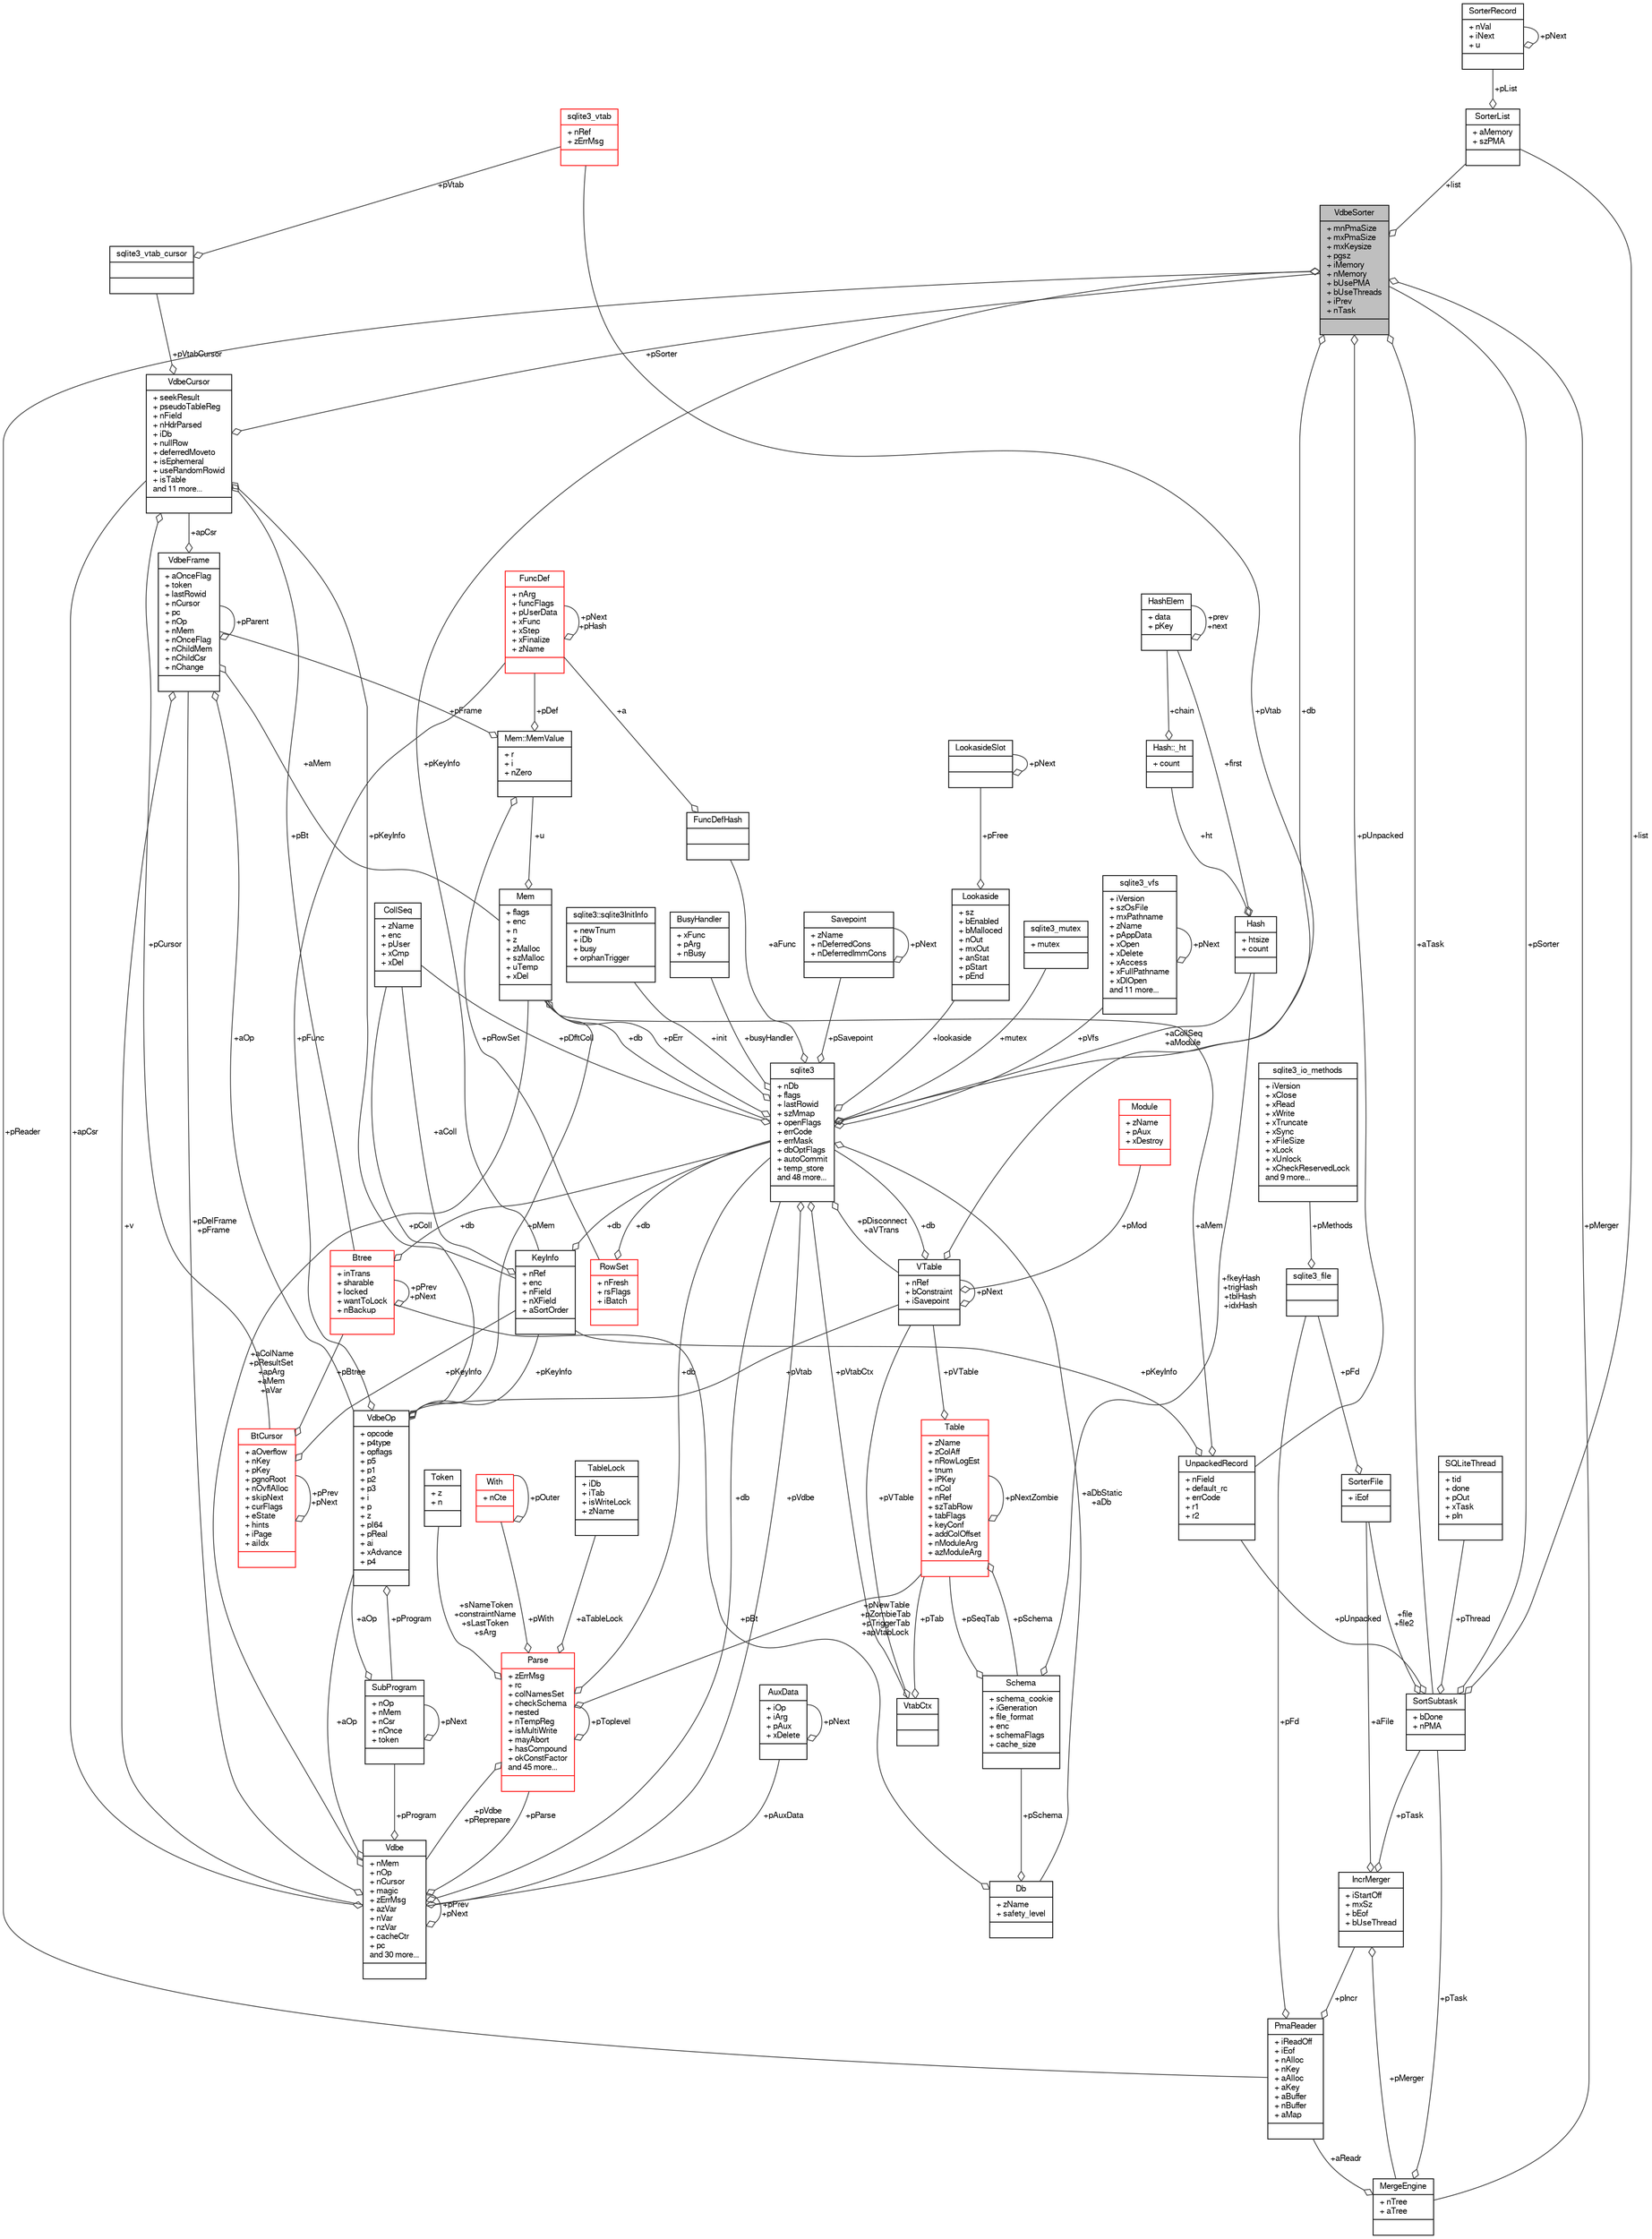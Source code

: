 digraph "VdbeSorter"
{
  edge [fontname="FreeSans",fontsize="10",labelfontname="FreeSans",labelfontsize="10"];
  node [fontname="FreeSans",fontsize="10",shape=record];
  Node1 [label="{VdbeSorter\n|+ mnPmaSize\l+ mxPmaSize\l+ mxKeysize\l+ pgsz\l+ iMemory\l+ nMemory\l+ bUsePMA\l+ bUseThreads\l+ iPrev\l+ nTask\l|}",height=0.2,width=0.4,color="black", fillcolor="grey75", style="filled", fontcolor="black"];
  Node2 -> Node1 [color="grey25",fontsize="10",style="solid",label=" +list" ,arrowhead="odiamond",fontname="FreeSans"];
  Node2 [label="{SorterList\n|+ aMemory\l+ szPMA\l|}",height=0.2,width=0.4,color="black", fillcolor="white", style="filled",URL="$structSorterList.html"];
  Node3 -> Node2 [color="grey25",fontsize="10",style="solid",label=" +pList" ,arrowhead="odiamond",fontname="FreeSans"];
  Node3 [label="{SorterRecord\n|+ nVal\l+ iNext\l+ u\l|}",height=0.2,width=0.4,color="black", fillcolor="white", style="filled",URL="$structSorterRecord.html"];
  Node3 -> Node3 [color="grey25",fontsize="10",style="solid",label=" +pNext" ,arrowhead="odiamond",fontname="FreeSans"];
  Node4 -> Node1 [color="grey25",fontsize="10",style="solid",label=" +db" ,arrowhead="odiamond",fontname="FreeSans"];
  Node4 [label="{sqlite3\n|+ nDb\l+ flags\l+ lastRowid\l+ szMmap\l+ openFlags\l+ errCode\l+ errMask\l+ dbOptFlags\l+ autoCommit\l+ temp_store\land 48 more...\l|}",height=0.2,width=0.4,color="black", fillcolor="white", style="filled",URL="$structsqlite3.html"];
  Node5 -> Node4 [color="grey25",fontsize="10",style="solid",label=" +pErr" ,arrowhead="odiamond",fontname="FreeSans"];
  Node5 [label="{Mem\n|+ flags\l+ enc\l+ n\l+ z\l+ zMalloc\l+ szMalloc\l+ uTemp\l+ xDel\l|}",height=0.2,width=0.4,color="black", fillcolor="white", style="filled",URL="$structMem.html"];
  Node6 -> Node5 [color="grey25",fontsize="10",style="solid",label=" +u" ,arrowhead="odiamond",fontname="FreeSans"];
  Node6 [label="{Mem::MemValue\n|+ r\l+ i\l+ nZero\l|}",height=0.2,width=0.4,color="black", fillcolor="white", style="filled",URL="$unionMem_1_1MemValue.html"];
  Node7 -> Node6 [color="grey25",fontsize="10",style="solid",label=" +pFrame" ,arrowhead="odiamond",fontname="FreeSans"];
  Node7 [label="{VdbeFrame\n|+ aOnceFlag\l+ token\l+ lastRowid\l+ nCursor\l+ pc\l+ nOp\l+ nMem\l+ nOnceFlag\l+ nChildMem\l+ nChildCsr\l+ nChange\l|}",height=0.2,width=0.4,color="black", fillcolor="white", style="filled",URL="$structVdbeFrame.html"];
  Node5 -> Node7 [color="grey25",fontsize="10",style="solid",label=" +aMem" ,arrowhead="odiamond",fontname="FreeSans"];
  Node8 -> Node7 [color="grey25",fontsize="10",style="solid",label=" +v" ,arrowhead="odiamond",fontname="FreeSans"];
  Node8 [label="{Vdbe\n|+ nMem\l+ nOp\l+ nCursor\l+ magic\l+ zErrMsg\l+ azVar\l+ nVar\l+ nzVar\l+ cacheCtr\l+ pc\land 30 more...\l|}",height=0.2,width=0.4,color="black", fillcolor="white", style="filled",URL="$structVdbe.html"];
  Node8 -> Node8 [color="grey25",fontsize="10",style="solid",label=" +pPrev\n+pNext" ,arrowhead="odiamond",fontname="FreeSans"];
  Node5 -> Node8 [color="grey25",fontsize="10",style="solid",label=" +aColName\n+pResultSet\n+apArg\n+aMem\n+aVar" ,arrowhead="odiamond",fontname="FreeSans"];
  Node4 -> Node8 [color="grey25",fontsize="10",style="solid",label=" +db" ,arrowhead="odiamond",fontname="FreeSans"];
  Node7 -> Node8 [color="grey25",fontsize="10",style="solid",label=" +pDelFrame\n+pFrame" ,arrowhead="odiamond",fontname="FreeSans"];
  Node9 -> Node8 [color="grey25",fontsize="10",style="solid",label=" +pAuxData" ,arrowhead="odiamond",fontname="FreeSans"];
  Node9 [label="{AuxData\n|+ iOp\l+ iArg\l+ pAux\l+ xDelete\l|}",height=0.2,width=0.4,color="black", fillcolor="white", style="filled",URL="$structAuxData.html"];
  Node9 -> Node9 [color="grey25",fontsize="10",style="solid",label=" +pNext" ,arrowhead="odiamond",fontname="FreeSans"];
  Node10 -> Node8 [color="grey25",fontsize="10",style="solid",label=" +pProgram" ,arrowhead="odiamond",fontname="FreeSans"];
  Node10 [label="{SubProgram\n|+ nOp\l+ nMem\l+ nCsr\l+ nOnce\l+ token\l|}",height=0.2,width=0.4,color="black", fillcolor="white", style="filled",URL="$structSubProgram.html"];
  Node10 -> Node10 [color="grey25",fontsize="10",style="solid",label=" +pNext" ,arrowhead="odiamond",fontname="FreeSans"];
  Node11 -> Node10 [color="grey25",fontsize="10",style="solid",label=" +aOp" ,arrowhead="odiamond",fontname="FreeSans"];
  Node11 [label="{VdbeOp\n|+ opcode\l+ p4type\l+ opflags\l+ p5\l+ p1\l+ p2\l+ p3\l+ i\l+ p\l+ z\l+ pI64\l+ pReal\l+ ai\l+ xAdvance\l+ p4\l|}",height=0.2,width=0.4,color="black", fillcolor="white", style="filled",URL="$structVdbeOp.html"];
  Node5 -> Node11 [color="grey25",fontsize="10",style="solid",label=" +pMem" ,arrowhead="odiamond",fontname="FreeSans"];
  Node12 -> Node11 [color="grey25",fontsize="10",style="solid",label=" +pColl" ,arrowhead="odiamond",fontname="FreeSans"];
  Node12 [label="{CollSeq\n|+ zName\l+ enc\l+ pUser\l+ xCmp\l+ xDel\l|}",height=0.2,width=0.4,color="black", fillcolor="white", style="filled",URL="$structCollSeq.html"];
  Node13 -> Node11 [color="grey25",fontsize="10",style="solid",label=" +pVtab" ,arrowhead="odiamond",fontname="FreeSans"];
  Node13 [label="{VTable\n|+ nRef\l+ bConstraint\l+ iSavepoint\l|}",height=0.2,width=0.4,color="black", fillcolor="white", style="filled",URL="$structVTable.html"];
  Node4 -> Node13 [color="grey25",fontsize="10",style="solid",label=" +db" ,arrowhead="odiamond",fontname="FreeSans"];
  Node13 -> Node13 [color="grey25",fontsize="10",style="solid",label=" +pNext" ,arrowhead="odiamond",fontname="FreeSans"];
  Node14 -> Node13 [color="grey25",fontsize="10",style="solid",label=" +pMod" ,arrowhead="odiamond",fontname="FreeSans"];
  Node14 [label="{Module\n|+ zName\l+ pAux\l+ xDestroy\l|}",height=0.2,width=0.4,color="red", fillcolor="white", style="filled",URL="$structModule.html"];
  Node16 -> Node13 [color="grey25",fontsize="10",style="solid",label=" +pVtab" ,arrowhead="odiamond",fontname="FreeSans"];
  Node16 [label="{sqlite3_vtab\n|+ nRef\l+ zErrMsg\l|}",height=0.2,width=0.4,color="red", fillcolor="white", style="filled",URL="$structsqlite3__vtab.html"];
  Node10 -> Node11 [color="grey25",fontsize="10",style="solid",label=" +pProgram" ,arrowhead="odiamond",fontname="FreeSans"];
  Node17 -> Node11 [color="grey25",fontsize="10",style="solid",label=" +pKeyInfo" ,arrowhead="odiamond",fontname="FreeSans"];
  Node17 [label="{KeyInfo\n|+ nRef\l+ enc\l+ nField\l+ nXField\l+ aSortOrder\l|}",height=0.2,width=0.4,color="black", fillcolor="white", style="filled",URL="$structKeyInfo.html"];
  Node4 -> Node17 [color="grey25",fontsize="10",style="solid",label=" +db" ,arrowhead="odiamond",fontname="FreeSans"];
  Node12 -> Node17 [color="grey25",fontsize="10",style="solid",label=" +aColl" ,arrowhead="odiamond",fontname="FreeSans"];
  Node18 -> Node11 [color="grey25",fontsize="10",style="solid",label=" +pFunc" ,arrowhead="odiamond",fontname="FreeSans"];
  Node18 [label="{FuncDef\n|+ nArg\l+ funcFlags\l+ pUserData\l+ xFunc\l+ xStep\l+ xFinalize\l+ zName\l|}",height=0.2,width=0.4,color="red", fillcolor="white", style="filled",URL="$structFuncDef.html"];
  Node18 -> Node18 [color="grey25",fontsize="10",style="solid",label=" +pNext\n+pHash" ,arrowhead="odiamond",fontname="FreeSans"];
  Node20 -> Node8 [color="grey25",fontsize="10",style="solid",label=" +apCsr" ,arrowhead="odiamond",fontname="FreeSans"];
  Node20 [label="{VdbeCursor\n|+ seekResult\l+ pseudoTableReg\l+ nField\l+ nHdrParsed\l+ iDb\l+ nullRow\l+ deferredMoveto\l+ isEphemeral\l+ useRandomRowid\l+ isTable\land 11 more...\l|}",height=0.2,width=0.4,color="black", fillcolor="white", style="filled",URL="$structVdbeCursor.html"];
  Node21 -> Node20 [color="grey25",fontsize="10",style="solid",label=" +pCursor" ,arrowhead="odiamond",fontname="FreeSans"];
  Node21 [label="{BtCursor\n|+ aOverflow\l+ nKey\l+ pKey\l+ pgnoRoot\l+ nOvflAlloc\l+ skipNext\l+ curFlags\l+ eState\l+ hints\l+ iPage\l+ aiIdx\l|}",height=0.2,width=0.4,color="red", fillcolor="white", style="filled",URL="$structBtCursor.html"];
  Node21 -> Node21 [color="grey25",fontsize="10",style="solid",label=" +pPrev\n+pNext" ,arrowhead="odiamond",fontname="FreeSans"];
  Node17 -> Node21 [color="grey25",fontsize="10",style="solid",label=" +pKeyInfo" ,arrowhead="odiamond",fontname="FreeSans"];
  Node27 -> Node21 [color="grey25",fontsize="10",style="solid",label=" +pBtree" ,arrowhead="odiamond",fontname="FreeSans"];
  Node27 [label="{Btree\n|+ inTrans\l+ sharable\l+ locked\l+ wantToLock\l+ nBackup\l|}",height=0.2,width=0.4,color="red", fillcolor="white", style="filled",URL="$structBtree.html"];
  Node4 -> Node27 [color="grey25",fontsize="10",style="solid",label=" +db" ,arrowhead="odiamond",fontname="FreeSans"];
  Node27 -> Node27 [color="grey25",fontsize="10",style="solid",label=" +pPrev\n+pNext" ,arrowhead="odiamond",fontname="FreeSans"];
  Node40 -> Node20 [color="grey25",fontsize="10",style="solid",label=" +pVtabCursor" ,arrowhead="odiamond",fontname="FreeSans"];
  Node40 [label="{sqlite3_vtab_cursor\n||}",height=0.2,width=0.4,color="black", fillcolor="white", style="filled",URL="$structsqlite3__vtab__cursor.html"];
  Node16 -> Node40 [color="grey25",fontsize="10",style="solid",label=" +pVtab" ,arrowhead="odiamond",fontname="FreeSans"];
  Node1 -> Node20 [color="grey25",fontsize="10",style="solid",label=" +pSorter" ,arrowhead="odiamond",fontname="FreeSans"];
  Node17 -> Node20 [color="grey25",fontsize="10",style="solid",label=" +pKeyInfo" ,arrowhead="odiamond",fontname="FreeSans"];
  Node27 -> Node20 [color="grey25",fontsize="10",style="solid",label=" +pBt" ,arrowhead="odiamond",fontname="FreeSans"];
  Node41 -> Node8 [color="grey25",fontsize="10",style="solid",label=" +pParse" ,arrowhead="odiamond",fontname="FreeSans"];
  Node41 [label="{Parse\n|+ zErrMsg\l+ rc\l+ colNamesSet\l+ checkSchema\l+ nested\l+ nTempReg\l+ isMultiWrite\l+ mayAbort\l+ hasCompound\l+ okConstFactor\land 45 more...\l|}",height=0.2,width=0.4,color="red", fillcolor="white", style="filled",URL="$structParse.html"];
  Node8 -> Node41 [color="grey25",fontsize="10",style="solid",label=" +pVdbe\n+pReprepare" ,arrowhead="odiamond",fontname="FreeSans"];
  Node4 -> Node41 [color="grey25",fontsize="10",style="solid",label=" +db" ,arrowhead="odiamond",fontname="FreeSans"];
  Node42 -> Node41 [color="grey25",fontsize="10",style="solid",label=" +aTableLock" ,arrowhead="odiamond",fontname="FreeSans"];
  Node42 [label="{TableLock\n|+ iDb\l+ iTab\l+ isWriteLock\l+ zName\l|}",height=0.2,width=0.4,color="black", fillcolor="white", style="filled",URL="$structTableLock.html"];
  Node43 -> Node41 [color="grey25",fontsize="10",style="solid",label=" +sNameToken\n+constraintName\n+sLastToken\n+sArg" ,arrowhead="odiamond",fontname="FreeSans"];
  Node43 [label="{Token\n|+ z\l+ n\l|}",height=0.2,width=0.4,color="black", fillcolor="white", style="filled",URL="$structToken.html"];
  Node44 -> Node41 [color="grey25",fontsize="10",style="solid",label=" +pWith" ,arrowhead="odiamond",fontname="FreeSans"];
  Node44 [label="{With\n|+ nCte\l|}",height=0.2,width=0.4,color="red", fillcolor="white", style="filled",URL="$structWith.html"];
  Node44 -> Node44 [color="grey25",fontsize="10",style="solid",label=" +pOuter" ,arrowhead="odiamond",fontname="FreeSans"];
  Node50 -> Node41 [color="grey25",fontsize="10",style="solid",label=" +pNewTable\n+pZombieTab\n+pTriggerTab\n+apVtabLock" ,arrowhead="odiamond",fontname="FreeSans"];
  Node50 [label="{Table\n|+ zName\l+ zColAff\l+ nRowLogEst\l+ tnum\l+ iPKey\l+ nCol\l+ nRef\l+ szTabRow\l+ tabFlags\l+ keyConf\l+ addColOffset\l+ nModuleArg\l+ azModuleArg\l|}",height=0.2,width=0.4,color="red", fillcolor="white", style="filled",URL="$structTable.html"];
  Node51 -> Node50 [color="grey25",fontsize="10",style="solid",label=" +pSchema" ,arrowhead="odiamond",fontname="FreeSans"];
  Node51 [label="{Schema\n|+ schema_cookie\l+ iGeneration\l+ file_format\l+ enc\l+ schemaFlags\l+ cache_size\l|}",height=0.2,width=0.4,color="black", fillcolor="white", style="filled",URL="$structSchema.html"];
  Node50 -> Node51 [color="grey25",fontsize="10",style="solid",label=" +pSeqTab" ,arrowhead="odiamond",fontname="FreeSans"];
  Node52 -> Node51 [color="grey25",fontsize="10",style="solid",label=" +fkeyHash\n+trigHash\n+tblHash\n+idxHash" ,arrowhead="odiamond",fontname="FreeSans"];
  Node52 [label="{Hash\n|+ htsize\l+ count\l|}",height=0.2,width=0.4,color="black", fillcolor="white", style="filled",URL="$structHash.html"];
  Node53 -> Node52 [color="grey25",fontsize="10",style="solid",label=" +ht" ,arrowhead="odiamond",fontname="FreeSans"];
  Node53 [label="{Hash::_ht\n|+ count\l|}",height=0.2,width=0.4,color="black", fillcolor="white", style="filled",URL="$structHash_1_1__ht.html"];
  Node54 -> Node53 [color="grey25",fontsize="10",style="solid",label=" +chain" ,arrowhead="odiamond",fontname="FreeSans"];
  Node54 [label="{HashElem\n|+ data\l+ pKey\l|}",height=0.2,width=0.4,color="black", fillcolor="white", style="filled",URL="$structHashElem.html"];
  Node54 -> Node54 [color="grey25",fontsize="10",style="solid",label=" +prev\n+next" ,arrowhead="odiamond",fontname="FreeSans"];
  Node54 -> Node52 [color="grey25",fontsize="10",style="solid",label=" +first" ,arrowhead="odiamond",fontname="FreeSans"];
  Node13 -> Node50 [color="grey25",fontsize="10",style="solid",label=" +pVTable" ,arrowhead="odiamond",fontname="FreeSans"];
  Node50 -> Node50 [color="grey25",fontsize="10",style="solid",label=" +pNextZombie" ,arrowhead="odiamond",fontname="FreeSans"];
  Node41 -> Node41 [color="grey25",fontsize="10",style="solid",label=" +pToplevel" ,arrowhead="odiamond",fontname="FreeSans"];
  Node11 -> Node8 [color="grey25",fontsize="10",style="solid",label=" +aOp" ,arrowhead="odiamond",fontname="FreeSans"];
  Node7 -> Node7 [color="grey25",fontsize="10",style="solid",label=" +pParent" ,arrowhead="odiamond",fontname="FreeSans"];
  Node20 -> Node7 [color="grey25",fontsize="10",style="solid",label=" +apCsr" ,arrowhead="odiamond",fontname="FreeSans"];
  Node11 -> Node7 [color="grey25",fontsize="10",style="solid",label=" +aOp" ,arrowhead="odiamond",fontname="FreeSans"];
  Node71 -> Node6 [color="grey25",fontsize="10",style="solid",label=" +pRowSet" ,arrowhead="odiamond",fontname="FreeSans"];
  Node71 [label="{RowSet\n|+ nFresh\l+ rsFlags\l+ iBatch\l|}",height=0.2,width=0.4,color="red", fillcolor="white", style="filled",URL="$structRowSet.html"];
  Node4 -> Node71 [color="grey25",fontsize="10",style="solid",label=" +db" ,arrowhead="odiamond",fontname="FreeSans"];
  Node18 -> Node6 [color="grey25",fontsize="10",style="solid",label=" +pDef" ,arrowhead="odiamond",fontname="FreeSans"];
  Node4 -> Node5 [color="grey25",fontsize="10",style="solid",label=" +db" ,arrowhead="odiamond",fontname="FreeSans"];
  Node8 -> Node4 [color="grey25",fontsize="10",style="solid",label=" +pVdbe" ,arrowhead="odiamond",fontname="FreeSans"];
  Node74 -> Node4 [color="grey25",fontsize="10",style="solid",label=" +pSavepoint" ,arrowhead="odiamond",fontname="FreeSans"];
  Node74 [label="{Savepoint\n|+ zName\l+ nDeferredCons\l+ nDeferredImmCons\l|}",height=0.2,width=0.4,color="black", fillcolor="white", style="filled",URL="$structSavepoint.html"];
  Node74 -> Node74 [color="grey25",fontsize="10",style="solid",label=" +pNext" ,arrowhead="odiamond",fontname="FreeSans"];
  Node75 -> Node4 [color="grey25",fontsize="10",style="solid",label=" +aFunc" ,arrowhead="odiamond",fontname="FreeSans"];
  Node75 [label="{FuncDefHash\n||}",height=0.2,width=0.4,color="black", fillcolor="white", style="filled",URL="$structFuncDefHash.html"];
  Node18 -> Node75 [color="grey25",fontsize="10",style="solid",label=" +a" ,arrowhead="odiamond",fontname="FreeSans"];
  Node76 -> Node4 [color="grey25",fontsize="10",style="solid",label=" +lookaside" ,arrowhead="odiamond",fontname="FreeSans"];
  Node76 [label="{Lookaside\n|+ sz\l+ bEnabled\l+ bMalloced\l+ nOut\l+ mxOut\l+ anStat\l+ pStart\l+ pEnd\l|}",height=0.2,width=0.4,color="black", fillcolor="white", style="filled",URL="$structLookaside.html"];
  Node77 -> Node76 [color="grey25",fontsize="10",style="solid",label=" +pFree" ,arrowhead="odiamond",fontname="FreeSans"];
  Node77 [label="{LookasideSlot\n||}",height=0.2,width=0.4,color="black", fillcolor="white", style="filled",URL="$structLookasideSlot.html"];
  Node77 -> Node77 [color="grey25",fontsize="10",style="solid",label=" +pNext" ,arrowhead="odiamond",fontname="FreeSans"];
  Node25 -> Node4 [color="grey25",fontsize="10",style="solid",label=" +mutex" ,arrowhead="odiamond",fontname="FreeSans"];
  Node25 [label="{sqlite3_mutex\n|+ mutex\l|}",height=0.2,width=0.4,color="black", fillcolor="white", style="filled",URL="$structsqlite3__mutex.html"];
  Node36 -> Node4 [color="grey25",fontsize="10",style="solid",label=" +pVfs" ,arrowhead="odiamond",fontname="FreeSans"];
  Node36 [label="{sqlite3_vfs\n|+ iVersion\l+ szOsFile\l+ mxPathname\l+ zName\l+ pAppData\l+ xOpen\l+ xDelete\l+ xAccess\l+ xFullPathname\l+ xDlOpen\land 11 more...\l|}",height=0.2,width=0.4,color="black", fillcolor="white", style="filled",URL="$structsqlite3__vfs.html"];
  Node36 -> Node36 [color="grey25",fontsize="10",style="solid",label=" +pNext" ,arrowhead="odiamond",fontname="FreeSans"];
  Node78 -> Node4 [color="grey25",fontsize="10",style="solid",label=" +init" ,arrowhead="odiamond",fontname="FreeSans"];
  Node78 [label="{sqlite3::sqlite3InitInfo\n|+ newTnum\l+ iDb\l+ busy\l+ orphanTrigger\l|}",height=0.2,width=0.4,color="black", fillcolor="white", style="filled",URL="$structsqlite3_1_1sqlite3InitInfo.html"];
  Node79 -> Node4 [color="grey25",fontsize="10",style="solid",label=" +busyHandler" ,arrowhead="odiamond",fontname="FreeSans"];
  Node79 [label="{BusyHandler\n|+ xFunc\l+ pArg\l+ nBusy\l|}",height=0.2,width=0.4,color="black", fillcolor="white", style="filled",URL="$structBusyHandler.html"];
  Node80 -> Node4 [color="grey25",fontsize="10",style="solid",label=" +pVtabCtx" ,arrowhead="odiamond",fontname="FreeSans"];
  Node80 [label="{VtabCtx\n||}",height=0.2,width=0.4,color="black", fillcolor="white", style="filled",URL="$structVtabCtx.html"];
  Node13 -> Node80 [color="grey25",fontsize="10",style="solid",label=" +pVTable" ,arrowhead="odiamond",fontname="FreeSans"];
  Node50 -> Node80 [color="grey25",fontsize="10",style="solid",label=" +pTab" ,arrowhead="odiamond",fontname="FreeSans"];
  Node12 -> Node4 [color="grey25",fontsize="10",style="solid",label=" +pDfltColl" ,arrowhead="odiamond",fontname="FreeSans"];
  Node13 -> Node4 [color="grey25",fontsize="10",style="solid",label=" +pDisconnect\n+aVTrans" ,arrowhead="odiamond",fontname="FreeSans"];
  Node81 -> Node4 [color="grey25",fontsize="10",style="solid",label=" +aDbStatic\n+aDb" ,arrowhead="odiamond",fontname="FreeSans"];
  Node81 [label="{Db\n|+ zName\l+ safety_level\l|}",height=0.2,width=0.4,color="black", fillcolor="white", style="filled",URL="$structDb.html"];
  Node51 -> Node81 [color="grey25",fontsize="10",style="solid",label=" +pSchema" ,arrowhead="odiamond",fontname="FreeSans"];
  Node27 -> Node81 [color="grey25",fontsize="10",style="solid",label=" +pBt" ,arrowhead="odiamond",fontname="FreeSans"];
  Node52 -> Node4 [color="grey25",fontsize="10",style="solid",label=" +aCollSeq\n+aModule" ,arrowhead="odiamond",fontname="FreeSans"];
  Node82 -> Node1 [color="grey25",fontsize="10",style="solid",label=" +pMerger" ,arrowhead="odiamond",fontname="FreeSans"];
  Node82 [label="{MergeEngine\n|+ nTree\l+ aTree\l|}",height=0.2,width=0.4,color="black", fillcolor="white", style="filled",URL="$structMergeEngine.html"];
  Node83 -> Node82 [color="grey25",fontsize="10",style="solid",label=" +aReadr" ,arrowhead="odiamond",fontname="FreeSans"];
  Node83 [label="{PmaReader\n|+ iReadOff\l+ iEof\l+ nAlloc\l+ nKey\l+ aAlloc\l+ aKey\l+ aBuffer\l+ nBuffer\l+ aMap\l|}",height=0.2,width=0.4,color="black", fillcolor="white", style="filled",URL="$structPmaReader.html"];
  Node34 -> Node83 [color="grey25",fontsize="10",style="solid",label=" +pFd" ,arrowhead="odiamond",fontname="FreeSans"];
  Node34 [label="{sqlite3_file\n||}",height=0.2,width=0.4,color="black", fillcolor="white", style="filled",URL="$structsqlite3__file.html"];
  Node35 -> Node34 [color="grey25",fontsize="10",style="solid",label=" +pMethods" ,arrowhead="odiamond",fontname="FreeSans"];
  Node35 [label="{sqlite3_io_methods\n|+ iVersion\l+ xClose\l+ xRead\l+ xWrite\l+ xTruncate\l+ xSync\l+ xFileSize\l+ xLock\l+ xUnlock\l+ xCheckReservedLock\land 9 more...\l|}",height=0.2,width=0.4,color="black", fillcolor="white", style="filled",URL="$structsqlite3__io__methods.html"];
  Node84 -> Node83 [color="grey25",fontsize="10",style="solid",label=" +pIncr" ,arrowhead="odiamond",fontname="FreeSans"];
  Node84 [label="{IncrMerger\n|+ iStartOff\l+ mxSz\l+ bEof\l+ bUseThread\l|}",height=0.2,width=0.4,color="black", fillcolor="white", style="filled",URL="$structIncrMerger.html"];
  Node82 -> Node84 [color="grey25",fontsize="10",style="solid",label=" +pMerger" ,arrowhead="odiamond",fontname="FreeSans"];
  Node85 -> Node84 [color="grey25",fontsize="10",style="solid",label=" +aFile" ,arrowhead="odiamond",fontname="FreeSans"];
  Node85 [label="{SorterFile\n|+ iEof\l|}",height=0.2,width=0.4,color="black", fillcolor="white", style="filled",URL="$structSorterFile.html"];
  Node34 -> Node85 [color="grey25",fontsize="10",style="solid",label=" +pFd" ,arrowhead="odiamond",fontname="FreeSans"];
  Node86 -> Node84 [color="grey25",fontsize="10",style="solid",label=" +pTask" ,arrowhead="odiamond",fontname="FreeSans"];
  Node86 [label="{SortSubtask\n|+ bDone\l+ nPMA\l|}",height=0.2,width=0.4,color="black", fillcolor="white", style="filled",URL="$structSortSubtask.html"];
  Node2 -> Node86 [color="grey25",fontsize="10",style="solid",label=" +list" ,arrowhead="odiamond",fontname="FreeSans"];
  Node1 -> Node86 [color="grey25",fontsize="10",style="solid",label=" +pSorter" ,arrowhead="odiamond",fontname="FreeSans"];
  Node87 -> Node86 [color="grey25",fontsize="10",style="solid",label=" +pThread" ,arrowhead="odiamond",fontname="FreeSans"];
  Node87 [label="{SQLiteThread\n|+ tid\l+ done\l+ pOut\l+ xTask\l+ pIn\l|}",height=0.2,width=0.4,color="black", fillcolor="white", style="filled",URL="$structSQLiteThread.html"];
  Node88 -> Node86 [color="grey25",fontsize="10",style="solid",label=" +pUnpacked" ,arrowhead="odiamond",fontname="FreeSans"];
  Node88 [label="{UnpackedRecord\n|+ nField\l+ default_rc\l+ errCode\l+ r1\l+ r2\l|}",height=0.2,width=0.4,color="black", fillcolor="white", style="filled",URL="$structUnpackedRecord.html"];
  Node5 -> Node88 [color="grey25",fontsize="10",style="solid",label=" +aMem" ,arrowhead="odiamond",fontname="FreeSans"];
  Node17 -> Node88 [color="grey25",fontsize="10",style="solid",label=" +pKeyInfo" ,arrowhead="odiamond",fontname="FreeSans"];
  Node85 -> Node86 [color="grey25",fontsize="10",style="solid",label=" +file\n+file2" ,arrowhead="odiamond",fontname="FreeSans"];
  Node86 -> Node82 [color="grey25",fontsize="10",style="solid",label=" +pTask" ,arrowhead="odiamond",fontname="FreeSans"];
  Node83 -> Node1 [color="grey25",fontsize="10",style="solid",label=" +pReader" ,arrowhead="odiamond",fontname="FreeSans"];
  Node17 -> Node1 [color="grey25",fontsize="10",style="solid",label=" +pKeyInfo" ,arrowhead="odiamond",fontname="FreeSans"];
  Node88 -> Node1 [color="grey25",fontsize="10",style="solid",label=" +pUnpacked" ,arrowhead="odiamond",fontname="FreeSans"];
  Node86 -> Node1 [color="grey25",fontsize="10",style="solid",label=" +aTask" ,arrowhead="odiamond",fontname="FreeSans"];
}
